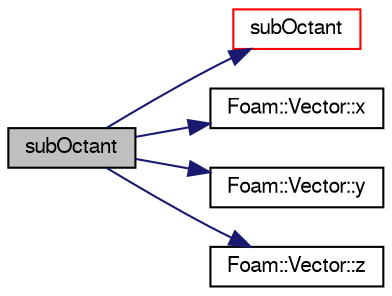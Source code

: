 digraph "subOctant"
{
  bgcolor="transparent";
  edge [fontname="FreeSans",fontsize="10",labelfontname="FreeSans",labelfontsize="10"];
  node [fontname="FreeSans",fontsize="10",shape=record];
  rankdir="LR";
  Node142 [label="subOctant",height=0.2,width=0.4,color="black", fillcolor="grey75", style="filled", fontcolor="black"];
  Node142 -> Node143 [color="midnightblue",fontsize="10",style="solid",fontname="FreeSans"];
  Node143 [label="subOctant",height=0.2,width=0.4,color="red",URL="$a27618.html#ab5953d77fa0625a101d04fa6a0294efa",tooltip="Returns octant number given point and the calculated midpoint. "];
  Node142 -> Node145 [color="midnightblue",fontsize="10",style="solid",fontname="FreeSans"];
  Node145 [label="Foam::Vector::x",height=0.2,width=0.4,color="black",URL="$a28442.html#a63327976e5a8359700064a02ae22548e"];
  Node142 -> Node146 [color="midnightblue",fontsize="10",style="solid",fontname="FreeSans"];
  Node146 [label="Foam::Vector::y",height=0.2,width=0.4,color="black",URL="$a28442.html#a1ee865f676fbac703a49c6654dd3ad74"];
  Node142 -> Node147 [color="midnightblue",fontsize="10",style="solid",fontname="FreeSans"];
  Node147 [label="Foam::Vector::z",height=0.2,width=0.4,color="black",URL="$a28442.html#a1c8320b15610de211ec70ef966581423"];
}
